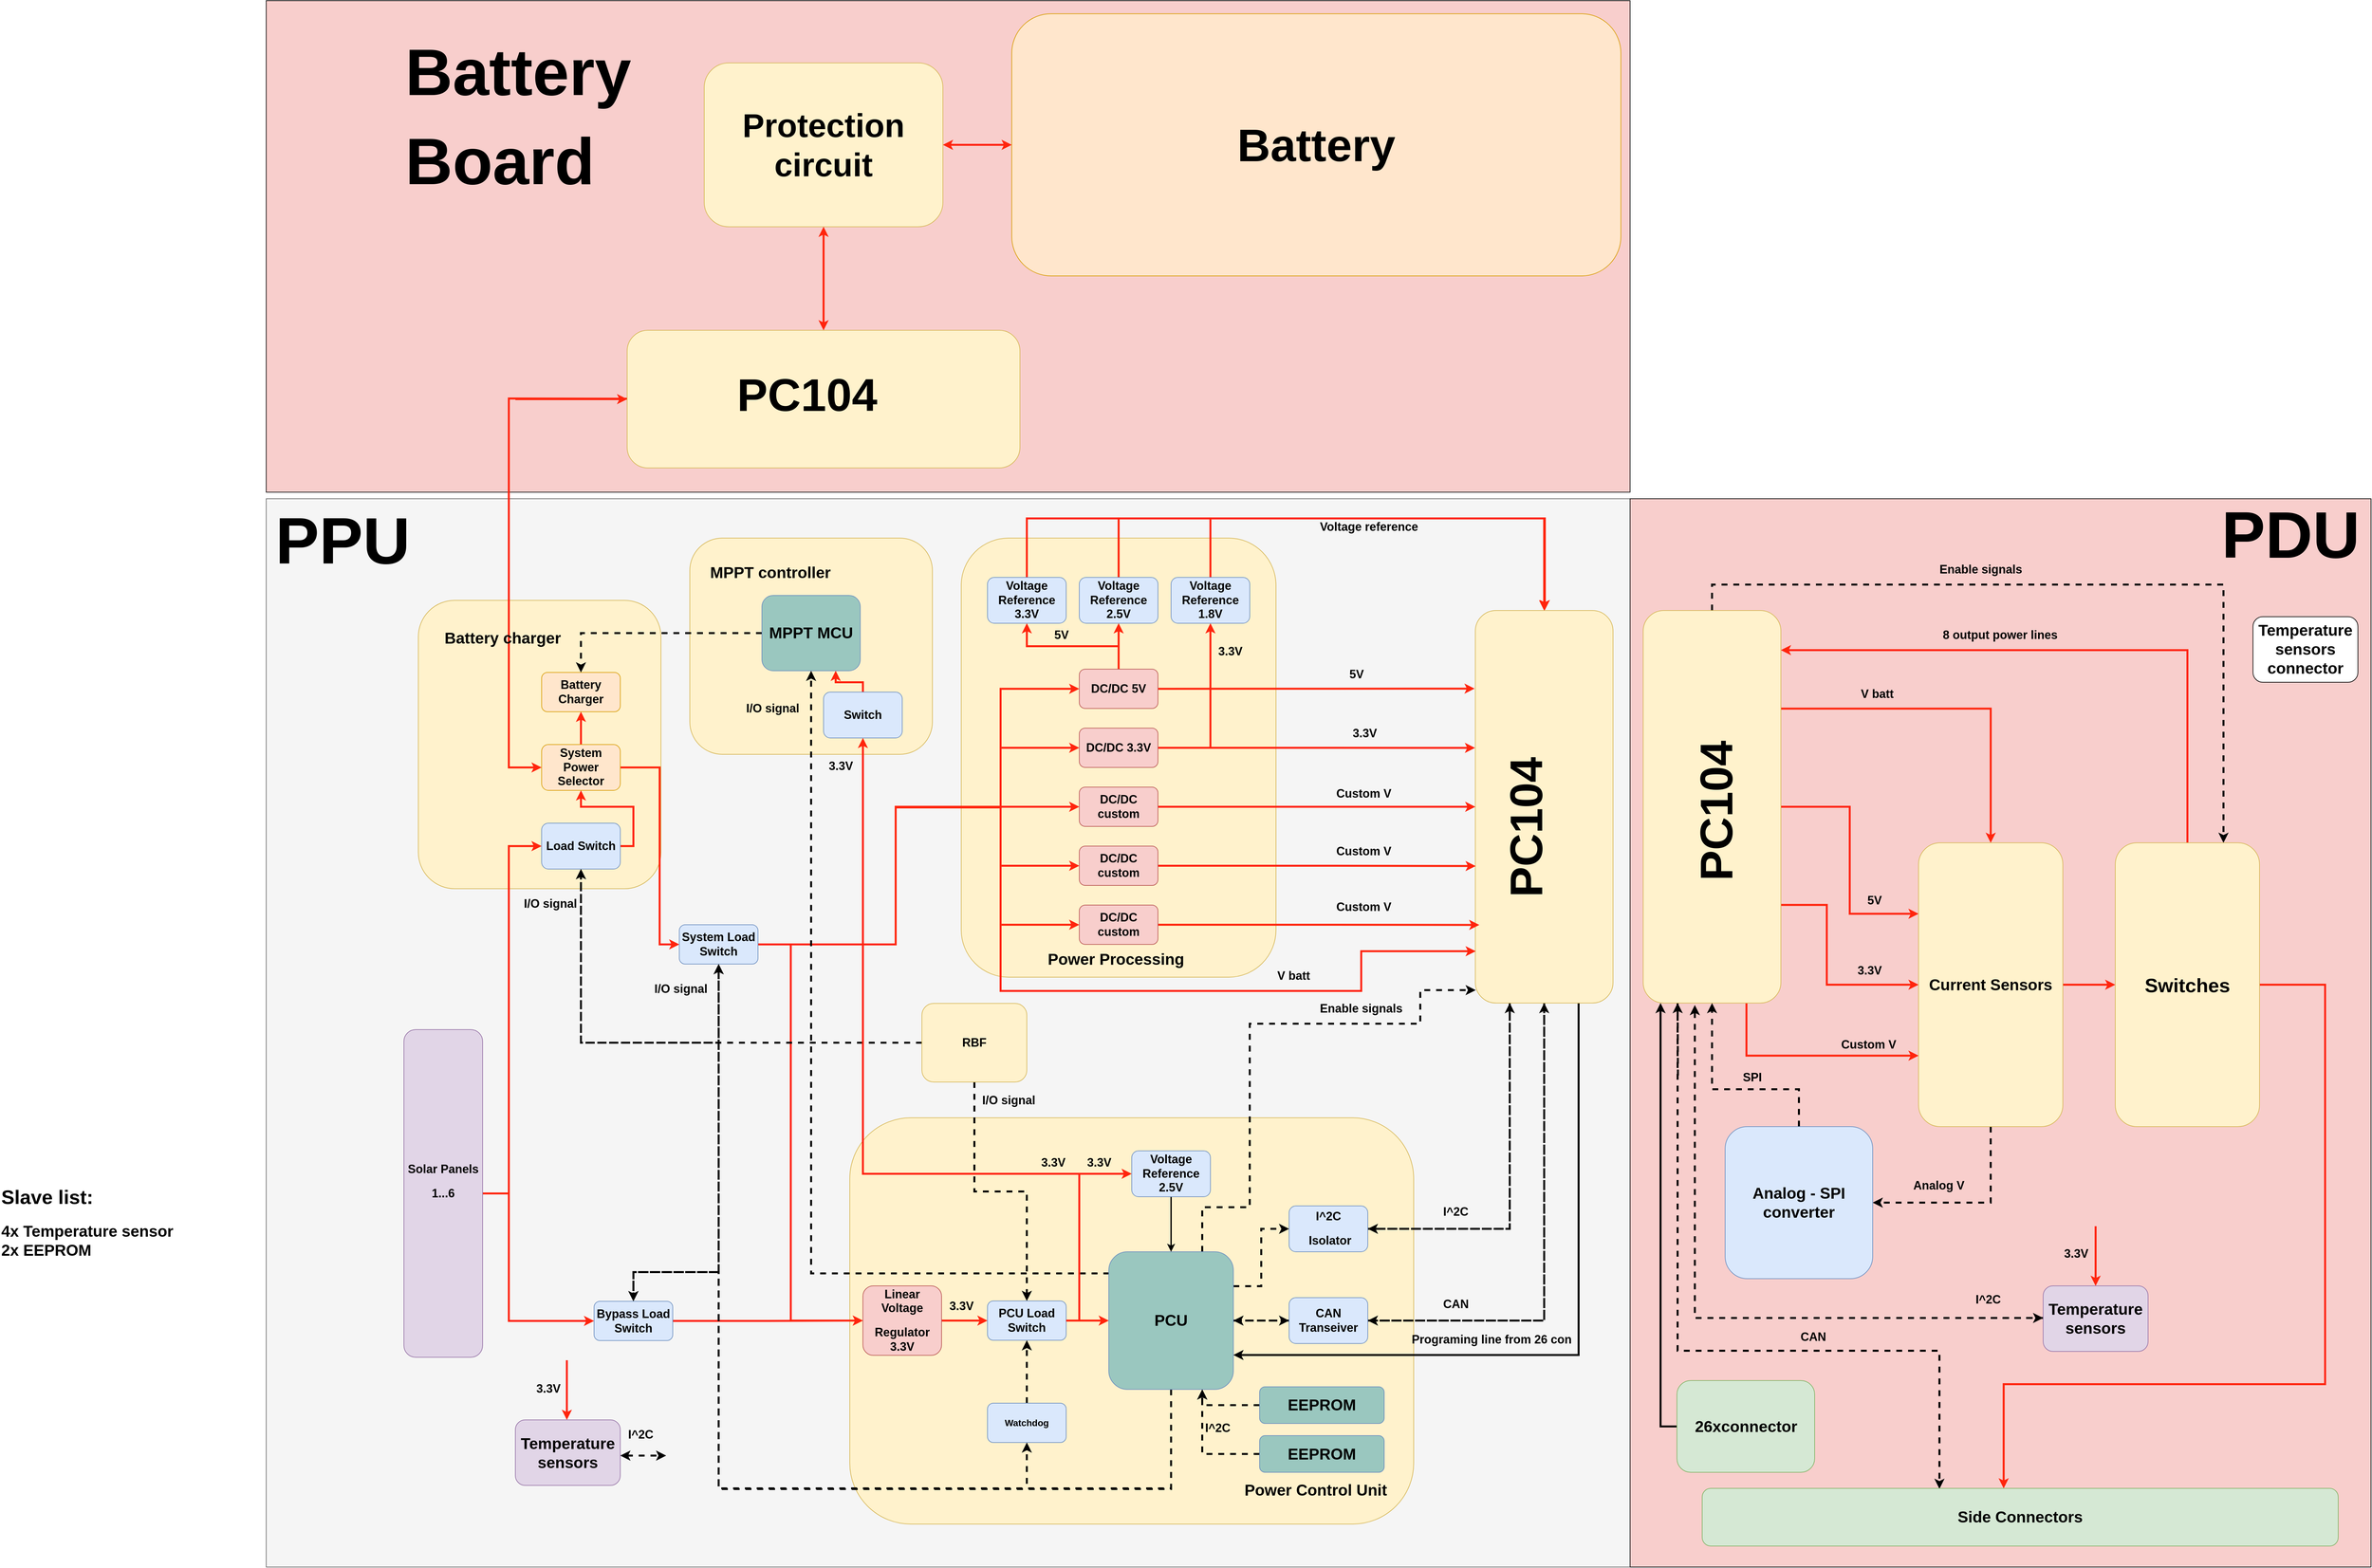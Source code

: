 <mxfile version="12.2.7" type="device" pages="1"><diagram id="giHXohWAdLUm914pXSXl" name="Page-1"><mxGraphModel dx="3449" dy="3808" grid="1" gridSize="10" guides="1" tooltips="1" connect="1" arrows="1" fold="1" page="1" pageScale="1" pageWidth="827" pageHeight="1169" math="0" shadow="0"><root><mxCell id="0"/><mxCell id="1" parent="0"/><mxCell id="_Jm-PfkKNoFrXeirZQfz-75" value="" style="rounded=0;whiteSpace=wrap;html=1;fillColor=#f5f5f5;strokeColor=#666666;fontColor=#333333;" parent="1" vertex="1"><mxGeometry x="-190" y="-670" width="2080" height="1630" as="geometry"/></mxCell><mxCell id="fzKdY-Oumn7kbAX8z68p-8" value="" style="rounded=1;whiteSpace=wrap;html=1;fillColor=#fff2cc;strokeColor=#d6b656;" parent="1" vertex="1"><mxGeometry x="456" y="-610" width="370" height="330" as="geometry"/></mxCell><mxCell id="fzKdY-Oumn7kbAX8z68p-1" value="" style="rounded=0;whiteSpace=wrap;html=1;fillColor=#F8CECC;align=left;" parent="1" vertex="1"><mxGeometry x="-190" y="-1430" width="2080" height="750" as="geometry"/></mxCell><mxCell id="_Jm-PfkKNoFrXeirZQfz-40" value="" style="rounded=1;whiteSpace=wrap;html=1;fillColor=#fff2cc;strokeColor=#d6b656;" parent="1" vertex="1"><mxGeometry x="700" y="274.5" width="860" height="620" as="geometry"/></mxCell><mxCell id="_Jm-PfkKNoFrXeirZQfz-77" value="" style="rounded=0;whiteSpace=wrap;html=1;fillColor=#F8CECC;" parent="1" vertex="1"><mxGeometry x="1890" y="-670" width="1130" height="1630" as="geometry"/></mxCell><mxCell id="_Jm-PfkKNoFrXeirZQfz-163" style="edgeStyle=orthogonalEdgeStyle;rounded=0;orthogonalLoop=1;jettySize=auto;html=1;exitX=0.5;exitY=1;exitDx=0;exitDy=0;entryX=1;entryY=0.5;entryDx=0;entryDy=0;dashed=1;strokeColor=#000000;strokeWidth=3;" parent="1" source="_Jm-PfkKNoFrXeirZQfz-73" target="_Jm-PfkKNoFrXeirZQfz-68" edge="1"><mxGeometry relative="1" as="geometry"/></mxCell><mxCell id="A1hIU9yek4xOWBLiAz4I-22" style="edgeStyle=orthogonalEdgeStyle;rounded=0;orthogonalLoop=1;jettySize=auto;html=1;exitX=0.25;exitY=1;exitDx=0;exitDy=0;entryX=1;entryY=0.5;entryDx=0;entryDy=0;strokeColor=#000000;strokeWidth=3;dashed=1;" edge="1" parent="1" source="_Jm-PfkKNoFrXeirZQfz-73" target="_Jm-PfkKNoFrXeirZQfz-69"><mxGeometry relative="1" as="geometry"/></mxCell><mxCell id="A1hIU9yek4xOWBLiAz4I-23" style="edgeStyle=orthogonalEdgeStyle;rounded=0;orthogonalLoop=1;jettySize=auto;html=1;exitX=0.75;exitY=1;exitDx=0;exitDy=0;entryX=1;entryY=0.75;entryDx=0;entryDy=0;strokeColor=#000000;strokeWidth=3;" edge="1" parent="1" source="_Jm-PfkKNoFrXeirZQfz-73" target="_Jm-PfkKNoFrXeirZQfz-50"><mxGeometry relative="1" as="geometry"/></mxCell><mxCell id="_Jm-PfkKNoFrXeirZQfz-73" value="" style="rounded=1;whiteSpace=wrap;html=1;fillColor=#fff2cc;strokeColor=#d6b656;" parent="1" vertex="1"><mxGeometry x="1654" y="-499.5" width="210" height="599" as="geometry"/></mxCell><mxCell id="_Jm-PfkKNoFrXeirZQfz-18" value="" style="rounded=1;whiteSpace=wrap;html=1;fillColor=#fff2cc;strokeColor=#d6b656;" parent="1" vertex="1"><mxGeometry x="870" y="-610" width="480" height="670" as="geometry"/></mxCell><mxCell id="_Jm-PfkKNoFrXeirZQfz-2" value="" style="rounded=1;whiteSpace=wrap;html=1;fillColor=#fff2cc;strokeColor=#d6b656;" parent="1" vertex="1"><mxGeometry x="42" y="-515" width="370" height="440" as="geometry"/></mxCell><mxCell id="_Jm-PfkKNoFrXeirZQfz-14" style="edgeStyle=orthogonalEdgeStyle;rounded=0;orthogonalLoop=1;jettySize=auto;html=1;exitX=1;exitY=0.5;exitDx=0;exitDy=0;entryX=0;entryY=0.5;entryDx=0;entryDy=0;strokeColor=#FF250D;strokeWidth=3;" parent="1" source="_Jm-PfkKNoFrXeirZQfz-1" target="_Jm-PfkKNoFrXeirZQfz-3" edge="1"><mxGeometry relative="1" as="geometry"><Array as="points"><mxPoint x="180" y="390"/><mxPoint x="180" y="-140"/></Array></mxGeometry></mxCell><mxCell id="_Jm-PfkKNoFrXeirZQfz-46" style="edgeStyle=orthogonalEdgeStyle;rounded=0;orthogonalLoop=1;jettySize=auto;html=1;exitX=1;exitY=0.5;exitDx=0;exitDy=0;entryX=0;entryY=0.5;entryDx=0;entryDy=0;strokeColor=#FF250D;strokeWidth=3;" parent="1" source="_Jm-PfkKNoFrXeirZQfz-1" target="_Jm-PfkKNoFrXeirZQfz-45" edge="1"><mxGeometry relative="1" as="geometry"><Array as="points"><mxPoint x="180" y="390"/><mxPoint x="180" y="585"/></Array></mxGeometry></mxCell><mxCell id="_Jm-PfkKNoFrXeirZQfz-1" value="&lt;div&gt;&lt;h2&gt;Solar Panels&lt;/h2&gt;&lt;/div&gt;&lt;div&gt;&lt;h2&gt;1...6&lt;/h2&gt;&lt;/div&gt;&lt;div&gt;&lt;h2&gt;&lt;br&gt;&lt;/h2&gt;&lt;/div&gt;" style="rounded=1;whiteSpace=wrap;html=1;fillColor=#e1d5e7;strokeColor=#9673a6;" parent="1" vertex="1"><mxGeometry x="20" y="140" width="120" height="500" as="geometry"/></mxCell><mxCell id="_Jm-PfkKNoFrXeirZQfz-6" style="edgeStyle=orthogonalEdgeStyle;rounded=0;orthogonalLoop=1;jettySize=auto;html=1;exitX=1;exitY=0.5;exitDx=0;exitDy=0;entryX=0.5;entryY=1;entryDx=0;entryDy=0;strokeColor=#FF250D;strokeWidth=3;" parent="1" source="_Jm-PfkKNoFrXeirZQfz-3" target="_Jm-PfkKNoFrXeirZQfz-5" edge="1"><mxGeometry relative="1" as="geometry"><mxPoint x="469.714" y="-85.143" as="targetPoint"/></mxGeometry></mxCell><mxCell id="_Jm-PfkKNoFrXeirZQfz-3" value="&lt;h2&gt;Load Switch&lt;/h2&gt;" style="rounded=1;whiteSpace=wrap;html=1;fillColor=#dae8fc;strokeColor=#6c8ebf;" parent="1" vertex="1"><mxGeometry x="230" y="-175" width="120" height="70" as="geometry"/></mxCell><mxCell id="_Jm-PfkKNoFrXeirZQfz-11" style="edgeStyle=orthogonalEdgeStyle;rounded=0;orthogonalLoop=1;jettySize=auto;html=1;exitX=0.5;exitY=0;exitDx=0;exitDy=0;strokeColor=#FF250D;strokeWidth=3;" parent="1" source="_Jm-PfkKNoFrXeirZQfz-5" target="_Jm-PfkKNoFrXeirZQfz-8" edge="1"><mxGeometry relative="1" as="geometry"/></mxCell><mxCell id="_Jm-PfkKNoFrXeirZQfz-17" value="" style="edgeStyle=orthogonalEdgeStyle;rounded=0;orthogonalLoop=1;jettySize=auto;html=1;strokeColor=#FF250D;strokeWidth=3;" parent="1" source="_Jm-PfkKNoFrXeirZQfz-5" target="_Jm-PfkKNoFrXeirZQfz-16" edge="1"><mxGeometry relative="1" as="geometry"><Array as="points"><mxPoint x="410" y="-260"/><mxPoint x="410" y="10"/></Array></mxGeometry></mxCell><mxCell id="_Jm-PfkKNoFrXeirZQfz-5" value="&lt;h2&gt;System Power Selector&lt;/h2&gt;" style="rounded=1;whiteSpace=wrap;html=1;fillColor=#ffe6cc;strokeColor=#d79b00;" parent="1" vertex="1"><mxGeometry x="230" y="-295" width="120" height="70" as="geometry"/></mxCell><mxCell id="_Jm-PfkKNoFrXeirZQfz-27" style="edgeStyle=orthogonalEdgeStyle;rounded=0;orthogonalLoop=1;jettySize=auto;html=1;exitX=1;exitY=0.5;exitDx=0;exitDy=0;entryX=0;entryY=0.5;entryDx=0;entryDy=0;strokeColor=#FF250D;strokeWidth=3;" parent="1" source="_Jm-PfkKNoFrXeirZQfz-16" target="_Jm-PfkKNoFrXeirZQfz-19" edge="1"><mxGeometry relative="1" as="geometry"><Array as="points"><mxPoint x="770" y="10"/><mxPoint x="770" y="-200"/><mxPoint x="930" y="-200"/><mxPoint x="930" y="-380"/></Array></mxGeometry></mxCell><mxCell id="_Jm-PfkKNoFrXeirZQfz-28" style="edgeStyle=orthogonalEdgeStyle;rounded=0;orthogonalLoop=1;jettySize=auto;html=1;exitX=1;exitY=0.5;exitDx=0;exitDy=0;entryX=0;entryY=0.5;entryDx=0;entryDy=0;strokeColor=#FF250D;strokeWidth=3;" parent="1" source="_Jm-PfkKNoFrXeirZQfz-16" target="_Jm-PfkKNoFrXeirZQfz-20" edge="1"><mxGeometry relative="1" as="geometry"><Array as="points"><mxPoint x="770" y="10"/><mxPoint x="770" y="-200"/><mxPoint x="930" y="-200"/><mxPoint x="930" y="-290"/></Array></mxGeometry></mxCell><mxCell id="_Jm-PfkKNoFrXeirZQfz-29" style="edgeStyle=orthogonalEdgeStyle;rounded=0;orthogonalLoop=1;jettySize=auto;html=1;exitX=1;exitY=0.5;exitDx=0;exitDy=0;entryX=0;entryY=0.5;entryDx=0;entryDy=0;strokeColor=#FF250D;strokeWidth=3;" parent="1" source="_Jm-PfkKNoFrXeirZQfz-16" target="_Jm-PfkKNoFrXeirZQfz-21" edge="1"><mxGeometry relative="1" as="geometry"><Array as="points"><mxPoint x="770" y="10"/><mxPoint x="770" y="-200"/></Array></mxGeometry></mxCell><mxCell id="_Jm-PfkKNoFrXeirZQfz-30" style="edgeStyle=orthogonalEdgeStyle;rounded=0;orthogonalLoop=1;jettySize=auto;html=1;exitX=1;exitY=0.5;exitDx=0;exitDy=0;entryX=0;entryY=0.5;entryDx=0;entryDy=0;strokeColor=#FF250D;strokeWidth=3;" parent="1" source="_Jm-PfkKNoFrXeirZQfz-16" target="_Jm-PfkKNoFrXeirZQfz-22" edge="1"><mxGeometry relative="1" as="geometry"><Array as="points"><mxPoint x="770" y="10"/><mxPoint x="770" y="-200"/><mxPoint x="930" y="-200"/><mxPoint x="930" y="-110"/></Array></mxGeometry></mxCell><mxCell id="_Jm-PfkKNoFrXeirZQfz-31" style="edgeStyle=orthogonalEdgeStyle;rounded=0;orthogonalLoop=1;jettySize=auto;html=1;exitX=1;exitY=0.5;exitDx=0;exitDy=0;entryX=0;entryY=0.5;entryDx=0;entryDy=0;strokeColor=#FF250D;strokeWidth=3;" parent="1" source="_Jm-PfkKNoFrXeirZQfz-16" target="_Jm-PfkKNoFrXeirZQfz-23" edge="1"><mxGeometry relative="1" as="geometry"><Array as="points"><mxPoint x="770" y="10"/><mxPoint x="770" y="-200"/><mxPoint x="930" y="-200"/><mxPoint x="930" y="-20"/></Array></mxGeometry></mxCell><mxCell id="_Jm-PfkKNoFrXeirZQfz-146" style="edgeStyle=orthogonalEdgeStyle;rounded=0;orthogonalLoop=1;jettySize=auto;html=1;exitX=1;exitY=0.5;exitDx=0;exitDy=0;entryX=0.003;entryY=0.868;entryDx=0;entryDy=0;entryPerimeter=0;strokeColor=#FF250D;strokeWidth=3;" parent="1" source="_Jm-PfkKNoFrXeirZQfz-16" target="_Jm-PfkKNoFrXeirZQfz-73" edge="1"><mxGeometry relative="1" as="geometry"><Array as="points"><mxPoint x="770" y="10"/><mxPoint x="770" y="-199"/><mxPoint x="930" y="-199"/><mxPoint x="930" y="81"/><mxPoint x="1480" y="81"/><mxPoint x="1480" y="21"/></Array></mxGeometry></mxCell><mxCell id="fzKdY-Oumn7kbAX8z68p-27" style="edgeStyle=orthogonalEdgeStyle;rounded=0;orthogonalLoop=1;jettySize=auto;html=1;exitX=1;exitY=0.5;exitDx=0;exitDy=0;entryX=0;entryY=0.5;entryDx=0;entryDy=0;strokeWidth=3;strokeColor=#FF250D;" parent="1" source="_Jm-PfkKNoFrXeirZQfz-16" target="_Jm-PfkKNoFrXeirZQfz-42" edge="1"><mxGeometry relative="1" as="geometry"><Array as="points"><mxPoint x="610" y="10"/><mxPoint x="610" y="584"/></Array></mxGeometry></mxCell><mxCell id="_Jm-PfkKNoFrXeirZQfz-16" value="&lt;h2&gt;System Load Switch&lt;/h2&gt;" style="rounded=1;whiteSpace=wrap;html=1;fillColor=#dae8fc;strokeColor=#6c8ebf;" parent="1" vertex="1"><mxGeometry x="440" y="-20" width="120" height="60" as="geometry"/></mxCell><mxCell id="_Jm-PfkKNoFrXeirZQfz-8" value="&lt;h2&gt;Battery Charger&lt;/h2&gt;" style="rounded=1;whiteSpace=wrap;html=1;fillColor=#ffe6cc;strokeColor=#d79b00;" parent="1" vertex="1"><mxGeometry x="230" y="-405" width="120" height="60" as="geometry"/></mxCell><mxCell id="_Jm-PfkKNoFrXeirZQfz-10" style="edgeStyle=orthogonalEdgeStyle;rounded=0;orthogonalLoop=1;jettySize=auto;html=1;entryX=0;entryY=0.5;entryDx=0;entryDy=0;strokeColor=#FF250D;strokeWidth=3;" parent="1" source="fzKdY-Oumn7kbAX8z68p-5" target="_Jm-PfkKNoFrXeirZQfz-5" edge="1"><mxGeometry relative="1" as="geometry"><mxPoint x="429.714" y="-199.429" as="sourcePoint"/><Array as="points"><mxPoint x="180" y="-823"/><mxPoint x="180" y="-260"/></Array></mxGeometry></mxCell><mxCell id="_Jm-PfkKNoFrXeirZQfz-13" value="&lt;h1&gt;Battery charger&lt;/h1&gt;" style="text;html=1;resizable=0;points=[];autosize=1;align=left;verticalAlign=top;spacingTop=-4;" parent="1" vertex="1"><mxGeometry x="80" y="-490" width="190" height="50" as="geometry"/></mxCell><mxCell id="_Jm-PfkKNoFrXeirZQfz-94" style="edgeStyle=orthogonalEdgeStyle;rounded=0;orthogonalLoop=1;jettySize=auto;html=1;exitX=1;exitY=0.5;exitDx=0;exitDy=0;entryX=-0.005;entryY=0.199;entryDx=0;entryDy=0;entryPerimeter=0;strokeColor=#FF250D;strokeWidth=3;curved=1;" parent="1" source="_Jm-PfkKNoFrXeirZQfz-19" target="_Jm-PfkKNoFrXeirZQfz-73" edge="1"><mxGeometry relative="1" as="geometry"/></mxCell><mxCell id="_Jm-PfkKNoFrXeirZQfz-97" style="edgeStyle=orthogonalEdgeStyle;rounded=0;orthogonalLoop=1;jettySize=auto;html=1;exitX=0.5;exitY=0;exitDx=0;exitDy=0;entryX=0.5;entryY=1;entryDx=0;entryDy=0;strokeColor=#FF250D;strokeWidth=3;" parent="1" source="_Jm-PfkKNoFrXeirZQfz-19" target="_Jm-PfkKNoFrXeirZQfz-24" edge="1"><mxGeometry relative="1" as="geometry"/></mxCell><mxCell id="_Jm-PfkKNoFrXeirZQfz-98" style="edgeStyle=orthogonalEdgeStyle;rounded=0;orthogonalLoop=1;jettySize=auto;html=1;exitX=0.5;exitY=0;exitDx=0;exitDy=0;entryX=0.5;entryY=1;entryDx=0;entryDy=0;strokeColor=#FF250D;strokeWidth=3;" parent="1" source="_Jm-PfkKNoFrXeirZQfz-19" target="_Jm-PfkKNoFrXeirZQfz-25" edge="1"><mxGeometry relative="1" as="geometry"/></mxCell><mxCell id="_Jm-PfkKNoFrXeirZQfz-19" value="&lt;h2&gt;DC/DC 5V&lt;/h2&gt;" style="rounded=1;whiteSpace=wrap;html=1;fillColor=#f8cecc;strokeColor=#b85450;" parent="1" vertex="1"><mxGeometry x="1050" y="-410" width="120" height="60" as="geometry"/></mxCell><mxCell id="_Jm-PfkKNoFrXeirZQfz-93" style="edgeStyle=orthogonalEdgeStyle;rounded=0;orthogonalLoop=1;jettySize=auto;html=1;exitX=1;exitY=0.5;exitDx=0;exitDy=0;entryX=-0.002;entryY=0.35;entryDx=0;entryDy=0;entryPerimeter=0;strokeColor=#FF250D;strokeWidth=3;" parent="1" source="_Jm-PfkKNoFrXeirZQfz-20" target="_Jm-PfkKNoFrXeirZQfz-73" edge="1"><mxGeometry relative="1" as="geometry"/></mxCell><mxCell id="_Jm-PfkKNoFrXeirZQfz-99" style="edgeStyle=orthogonalEdgeStyle;rounded=0;orthogonalLoop=1;jettySize=auto;html=1;exitX=1;exitY=0.5;exitDx=0;exitDy=0;entryX=0.5;entryY=1;entryDx=0;entryDy=0;strokeColor=#FF250D;strokeWidth=3;" parent="1" source="_Jm-PfkKNoFrXeirZQfz-20" target="_Jm-PfkKNoFrXeirZQfz-26" edge="1"><mxGeometry relative="1" as="geometry"/></mxCell><mxCell id="_Jm-PfkKNoFrXeirZQfz-20" value="&lt;h2&gt;DC/DC 3.3V&lt;/h2&gt;" style="rounded=1;whiteSpace=wrap;html=1;fillColor=#f8cecc;strokeColor=#b85450;" parent="1" vertex="1"><mxGeometry x="1050" y="-320" width="120" height="60" as="geometry"/></mxCell><mxCell id="_Jm-PfkKNoFrXeirZQfz-92" style="edgeStyle=orthogonalEdgeStyle;rounded=0;orthogonalLoop=1;jettySize=auto;html=1;exitX=1;exitY=0.5;exitDx=0;exitDy=0;entryX=0;entryY=0.5;entryDx=0;entryDy=0;strokeColor=#FF250D;strokeWidth=3;" parent="1" source="_Jm-PfkKNoFrXeirZQfz-21" target="_Jm-PfkKNoFrXeirZQfz-73" edge="1"><mxGeometry relative="1" as="geometry"/></mxCell><mxCell id="_Jm-PfkKNoFrXeirZQfz-21" value="&lt;h2&gt;DC/DC custom&lt;/h2&gt;" style="rounded=1;whiteSpace=wrap;html=1;fillColor=#f8cecc;strokeColor=#b85450;" parent="1" vertex="1"><mxGeometry x="1050" y="-230" width="120" height="60" as="geometry"/></mxCell><mxCell id="_Jm-PfkKNoFrXeirZQfz-95" style="edgeStyle=orthogonalEdgeStyle;rounded=0;orthogonalLoop=1;jettySize=auto;html=1;exitX=1;exitY=0.5;exitDx=0;exitDy=0;entryX=0.003;entryY=0.651;entryDx=0;entryDy=0;entryPerimeter=0;strokeColor=#FF250D;strokeWidth=3;" parent="1" source="_Jm-PfkKNoFrXeirZQfz-22" target="_Jm-PfkKNoFrXeirZQfz-73" edge="1"><mxGeometry relative="1" as="geometry"/></mxCell><mxCell id="_Jm-PfkKNoFrXeirZQfz-22" value="&lt;h2&gt;DC/DC custom&lt;/h2&gt;" style="rounded=1;whiteSpace=wrap;html=1;fillColor=#f8cecc;strokeColor=#b85450;" parent="1" vertex="1"><mxGeometry x="1050" y="-140" width="120" height="60" as="geometry"/></mxCell><mxCell id="_Jm-PfkKNoFrXeirZQfz-96" style="edgeStyle=orthogonalEdgeStyle;rounded=0;orthogonalLoop=1;jettySize=auto;html=1;exitX=1;exitY=0.5;exitDx=0;exitDy=0;entryX=0.029;entryY=0.801;entryDx=0;entryDy=0;entryPerimeter=0;strokeColor=#FF250D;strokeWidth=3;" parent="1" source="_Jm-PfkKNoFrXeirZQfz-23" target="_Jm-PfkKNoFrXeirZQfz-73" edge="1"><mxGeometry relative="1" as="geometry"/></mxCell><mxCell id="_Jm-PfkKNoFrXeirZQfz-23" value="&lt;h2&gt;DC/DC custom&lt;/h2&gt;" style="rounded=1;whiteSpace=wrap;html=1;fillColor=#f8cecc;strokeColor=#b85450;" parent="1" vertex="1"><mxGeometry x="1050" y="-50" width="120" height="60" as="geometry"/></mxCell><mxCell id="_Jm-PfkKNoFrXeirZQfz-117" style="edgeStyle=orthogonalEdgeStyle;rounded=0;orthogonalLoop=1;jettySize=auto;html=1;exitX=0.5;exitY=0;exitDx=0;exitDy=0;strokeColor=#FF250D;strokeWidth=3;" parent="1" source="_Jm-PfkKNoFrXeirZQfz-24" target="_Jm-PfkKNoFrXeirZQfz-73" edge="1"><mxGeometry relative="1" as="geometry"><Array as="points"><mxPoint x="970" y="-640"/><mxPoint x="1759" y="-640"/></Array></mxGeometry></mxCell><mxCell id="_Jm-PfkKNoFrXeirZQfz-24" value="&lt;h2&gt;Voltage Reference 3.3V&lt;/h2&gt;" style="rounded=1;whiteSpace=wrap;html=1;fillColor=#dae8fc;strokeColor=#6c8ebf;" parent="1" vertex="1"><mxGeometry x="910" y="-550" width="120" height="70" as="geometry"/></mxCell><mxCell id="_Jm-PfkKNoFrXeirZQfz-120" style="edgeStyle=orthogonalEdgeStyle;rounded=0;orthogonalLoop=1;jettySize=auto;html=1;exitX=0.5;exitY=0;exitDx=0;exitDy=0;entryX=0.5;entryY=0;entryDx=0;entryDy=0;strokeColor=#FF250D;strokeWidth=3;" parent="1" source="_Jm-PfkKNoFrXeirZQfz-25" target="_Jm-PfkKNoFrXeirZQfz-73" edge="1"><mxGeometry relative="1" as="geometry"><Array as="points"><mxPoint x="1110" y="-640"/><mxPoint x="1759" y="-640"/></Array></mxGeometry></mxCell><mxCell id="_Jm-PfkKNoFrXeirZQfz-25" value="&lt;h2&gt;Voltage Reference 2.5V&lt;/h2&gt;" style="rounded=1;whiteSpace=wrap;html=1;fillColor=#dae8fc;strokeColor=#6c8ebf;" parent="1" vertex="1"><mxGeometry x="1050" y="-550" width="120" height="70" as="geometry"/></mxCell><mxCell id="_Jm-PfkKNoFrXeirZQfz-121" style="edgeStyle=orthogonalEdgeStyle;rounded=0;orthogonalLoop=1;jettySize=auto;html=1;exitX=0.5;exitY=0;exitDx=0;exitDy=0;strokeColor=#FF250D;strokeWidth=3;" parent="1" source="_Jm-PfkKNoFrXeirZQfz-26" edge="1"><mxGeometry relative="1" as="geometry"><mxPoint x="1760" y="-500" as="targetPoint"/><Array as="points"><mxPoint x="1250" y="-640"/><mxPoint x="1760" y="-640"/></Array></mxGeometry></mxCell><mxCell id="_Jm-PfkKNoFrXeirZQfz-26" value="&lt;h2&gt;Voltage Reference 1.8V&lt;/h2&gt;" style="rounded=1;whiteSpace=wrap;html=1;fillColor=#dae8fc;strokeColor=#6c8ebf;" parent="1" vertex="1"><mxGeometry x="1190" y="-550" width="120" height="70" as="geometry"/></mxCell><mxCell id="_Jm-PfkKNoFrXeirZQfz-38" style="edgeStyle=orthogonalEdgeStyle;rounded=0;orthogonalLoop=1;jettySize=auto;html=1;exitX=0;exitY=0.5;exitDx=0;exitDy=0;entryX=0.5;entryY=1;entryDx=0;entryDy=0;strokeColor=#000000;strokeWidth=3;dashed=1;" parent="1" source="_Jm-PfkKNoFrXeirZQfz-37" target="_Jm-PfkKNoFrXeirZQfz-3" edge="1"><mxGeometry relative="1" as="geometry"/></mxCell><mxCell id="_Jm-PfkKNoFrXeirZQfz-39" style="edgeStyle=orthogonalEdgeStyle;rounded=0;orthogonalLoop=1;jettySize=auto;html=1;entryX=0.5;entryY=1;entryDx=0;entryDy=0;dashed=1;strokeColor=#000000;strokeWidth=3;exitX=0;exitY=0.5;exitDx=0;exitDy=0;" parent="1" source="_Jm-PfkKNoFrXeirZQfz-37" target="_Jm-PfkKNoFrXeirZQfz-16" edge="1"><mxGeometry relative="1" as="geometry"><mxPoint x="890" y="100" as="sourcePoint"/><Array as="points"><mxPoint x="500" y="160"/></Array></mxGeometry></mxCell><mxCell id="_Jm-PfkKNoFrXeirZQfz-48" style="edgeStyle=orthogonalEdgeStyle;rounded=0;orthogonalLoop=1;jettySize=auto;html=1;exitX=0.5;exitY=1;exitDx=0;exitDy=0;entryX=0.5;entryY=0;entryDx=0;entryDy=0;strokeColor=#000000;strokeWidth=3;dashed=1;" parent="1" source="_Jm-PfkKNoFrXeirZQfz-37" target="_Jm-PfkKNoFrXeirZQfz-43" edge="1"><mxGeometry relative="1" as="geometry"/></mxCell><mxCell id="_Jm-PfkKNoFrXeirZQfz-49" style="edgeStyle=orthogonalEdgeStyle;rounded=0;orthogonalLoop=1;jettySize=auto;html=1;exitX=0;exitY=0.5;exitDx=0;exitDy=0;entryX=0.5;entryY=0;entryDx=0;entryDy=0;dashed=1;strokeColor=#000000;strokeWidth=3;" parent="1" source="_Jm-PfkKNoFrXeirZQfz-37" target="_Jm-PfkKNoFrXeirZQfz-45" edge="1"><mxGeometry relative="1" as="geometry"><Array as="points"><mxPoint x="500" y="160"/><mxPoint x="500" y="510"/><mxPoint x="370" y="510"/></Array></mxGeometry></mxCell><mxCell id="_Jm-PfkKNoFrXeirZQfz-37" value="&lt;h2&gt;RBF&lt;/h2&gt;" style="rounded=1;whiteSpace=wrap;html=1;fillColor=#fff2cc;strokeColor=#d6b656;" parent="1" vertex="1"><mxGeometry x="810" y="100" width="160" height="120" as="geometry"/></mxCell><mxCell id="_Jm-PfkKNoFrXeirZQfz-41" value="&lt;h1&gt;Power Processing&lt;/h1&gt;" style="text;html=1;resizable=0;points=[];autosize=1;align=left;verticalAlign=top;spacingTop=-4;" parent="1" vertex="1"><mxGeometry x="1000" width="220" height="50" as="geometry"/></mxCell><mxCell id="_Jm-PfkKNoFrXeirZQfz-44" value="" style="edgeStyle=orthogonalEdgeStyle;rounded=0;orthogonalLoop=1;jettySize=auto;html=1;strokeColor=#FF250D;strokeWidth=3;" parent="1" source="_Jm-PfkKNoFrXeirZQfz-42" target="_Jm-PfkKNoFrXeirZQfz-43" edge="1"><mxGeometry relative="1" as="geometry"/></mxCell><mxCell id="_Jm-PfkKNoFrXeirZQfz-42" value="&lt;div&gt;&lt;h2&gt;Linear Voltage&lt;/h2&gt;&lt;/div&gt;&lt;div&gt;&lt;h2&gt;Regulator 3.3V&lt;/h2&gt;&lt;/div&gt;" style="rounded=1;whiteSpace=wrap;html=1;fillColor=#f8cecc;strokeColor=#b85450;" parent="1" vertex="1"><mxGeometry x="720" y="531" width="120" height="106" as="geometry"/></mxCell><mxCell id="_Jm-PfkKNoFrXeirZQfz-51" style="edgeStyle=orthogonalEdgeStyle;rounded=0;orthogonalLoop=1;jettySize=auto;html=1;exitX=1;exitY=0.5;exitDx=0;exitDy=0;entryX=0;entryY=0.5;entryDx=0;entryDy=0;strokeColor=#FF250D;strokeWidth=3;" parent="1" source="_Jm-PfkKNoFrXeirZQfz-43" target="_Jm-PfkKNoFrXeirZQfz-50" edge="1"><mxGeometry relative="1" as="geometry"><Array as="points"><mxPoint x="1061" y="584"/></Array></mxGeometry></mxCell><mxCell id="A1hIU9yek4xOWBLiAz4I-5" style="edgeStyle=orthogonalEdgeStyle;rounded=0;orthogonalLoop=1;jettySize=auto;html=1;exitX=1;exitY=0.5;exitDx=0;exitDy=0;entryX=0;entryY=0.5;entryDx=0;entryDy=0;strokeWidth=3;strokeColor=#FF250D;" edge="1" parent="1" source="_Jm-PfkKNoFrXeirZQfz-43" target="_Jm-PfkKNoFrXeirZQfz-52"><mxGeometry relative="1" as="geometry"><Array as="points"><mxPoint x="1050" y="584"/><mxPoint x="1050" y="360"/><mxPoint x="1130" y="360"/></Array></mxGeometry></mxCell><mxCell id="_Jm-PfkKNoFrXeirZQfz-43" value="&lt;h2&gt;PCU Load Switch&lt;/h2&gt;" style="rounded=1;whiteSpace=wrap;html=1;fillColor=#dae8fc;strokeColor=#6c8ebf;" parent="1" vertex="1"><mxGeometry x="910" y="554" width="120" height="60" as="geometry"/></mxCell><mxCell id="_Jm-PfkKNoFrXeirZQfz-47" style="edgeStyle=orthogonalEdgeStyle;rounded=0;orthogonalLoop=1;jettySize=auto;html=1;exitX=1;exitY=0.5;exitDx=0;exitDy=0;entryX=0;entryY=0.5;entryDx=0;entryDy=0;strokeColor=#FF250D;strokeWidth=3;" parent="1" source="_Jm-PfkKNoFrXeirZQfz-45" target="_Jm-PfkKNoFrXeirZQfz-42" edge="1"><mxGeometry relative="1" as="geometry"/></mxCell><mxCell id="_Jm-PfkKNoFrXeirZQfz-45" value="&lt;h2&gt;Bypass Load Switch&lt;/h2&gt;" style="rounded=1;whiteSpace=wrap;html=1;fillColor=#dae8fc;strokeColor=#6c8ebf;" parent="1" vertex="1"><mxGeometry x="310" y="554.5" width="120" height="60" as="geometry"/></mxCell><mxCell id="_Jm-PfkKNoFrXeirZQfz-57" style="edgeStyle=orthogonalEdgeStyle;rounded=0;orthogonalLoop=1;jettySize=auto;html=1;exitX=0.5;exitY=1;exitDx=0;exitDy=0;entryX=0.5;entryY=0;entryDx=0;entryDy=0;strokeColor=#000000;strokeWidth=3;dashed=1;" parent="1" source="_Jm-PfkKNoFrXeirZQfz-50" target="_Jm-PfkKNoFrXeirZQfz-45" edge="1"><mxGeometry relative="1" as="geometry"><Array as="points"><mxPoint x="1190" y="840"/><mxPoint x="500" y="840"/><mxPoint x="500" y="510"/><mxPoint x="370" y="510"/></Array></mxGeometry></mxCell><mxCell id="_Jm-PfkKNoFrXeirZQfz-59" style="edgeStyle=orthogonalEdgeStyle;rounded=0;orthogonalLoop=1;jettySize=auto;html=1;exitX=0.5;exitY=1;exitDx=0;exitDy=0;entryX=0.5;entryY=1;entryDx=0;entryDy=0;dashed=1;strokeColor=#000000;strokeWidth=3;" parent="1" source="_Jm-PfkKNoFrXeirZQfz-50" target="_Jm-PfkKNoFrXeirZQfz-3" edge="1"><mxGeometry relative="1" as="geometry"><Array as="points"><mxPoint x="1190" y="840"/><mxPoint x="500" y="840"/><mxPoint x="500" y="160"/><mxPoint x="290" y="160"/></Array></mxGeometry></mxCell><mxCell id="_Jm-PfkKNoFrXeirZQfz-60" style="edgeStyle=orthogonalEdgeStyle;rounded=0;orthogonalLoop=1;jettySize=auto;html=1;exitX=0.5;exitY=1;exitDx=0;exitDy=0;dashed=1;strokeColor=#000000;strokeWidth=3;" parent="1" source="_Jm-PfkKNoFrXeirZQfz-50" target="_Jm-PfkKNoFrXeirZQfz-16" edge="1"><mxGeometry relative="1" as="geometry"><Array as="points"><mxPoint x="1190" y="841"/><mxPoint x="500" y="841"/></Array></mxGeometry></mxCell><mxCell id="_Jm-PfkKNoFrXeirZQfz-61" style="edgeStyle=orthogonalEdgeStyle;rounded=0;orthogonalLoop=1;jettySize=auto;html=1;exitX=0.5;exitY=1;exitDx=0;exitDy=0;entryX=0.5;entryY=1;entryDx=0;entryDy=0;dashed=1;strokeColor=#000000;strokeWidth=3;" parent="1" source="_Jm-PfkKNoFrXeirZQfz-50" target="_Jm-PfkKNoFrXeirZQfz-55" edge="1"><mxGeometry relative="1" as="geometry"><Array as="points"><mxPoint x="1190" y="840"/><mxPoint x="970" y="840"/></Array></mxGeometry></mxCell><mxCell id="_Jm-PfkKNoFrXeirZQfz-70" style="edgeStyle=orthogonalEdgeStyle;rounded=0;orthogonalLoop=1;jettySize=auto;html=1;exitX=1;exitY=0.5;exitDx=0;exitDy=0;entryX=0;entryY=0.5;entryDx=0;entryDy=0;dashed=1;strokeColor=#000000;strokeWidth=3;" parent="1" source="_Jm-PfkKNoFrXeirZQfz-50" target="_Jm-PfkKNoFrXeirZQfz-68" edge="1"><mxGeometry relative="1" as="geometry"/></mxCell><mxCell id="_Jm-PfkKNoFrXeirZQfz-71" style="edgeStyle=orthogonalEdgeStyle;rounded=0;orthogonalLoop=1;jettySize=auto;html=1;exitX=1;exitY=0.25;exitDx=0;exitDy=0;entryX=0;entryY=0.5;entryDx=0;entryDy=0;dashed=1;strokeColor=#000000;strokeWidth=3;" parent="1" source="_Jm-PfkKNoFrXeirZQfz-50" target="_Jm-PfkKNoFrXeirZQfz-69" edge="1"><mxGeometry relative="1" as="geometry"/></mxCell><mxCell id="_Jm-PfkKNoFrXeirZQfz-133" style="edgeStyle=orthogonalEdgeStyle;rounded=0;orthogonalLoop=1;jettySize=auto;html=1;exitX=0.75;exitY=0;exitDx=0;exitDy=0;entryX=0.003;entryY=0.967;entryDx=0;entryDy=0;entryPerimeter=0;dashed=1;strokeColor=#000000;strokeWidth=3;" parent="1" source="_Jm-PfkKNoFrXeirZQfz-50" target="_Jm-PfkKNoFrXeirZQfz-73" edge="1"><mxGeometry relative="1" as="geometry"><Array as="points"><mxPoint x="1238" y="411"/><mxPoint x="1310" y="411"/><mxPoint x="1310" y="131"/><mxPoint x="1570" y="131"/><mxPoint x="1570" y="79"/></Array></mxGeometry></mxCell><mxCell id="fzKdY-Oumn7kbAX8z68p-13" style="edgeStyle=orthogonalEdgeStyle;rounded=0;orthogonalLoop=1;jettySize=auto;html=1;exitX=0.004;exitY=0.157;exitDx=0;exitDy=0;exitPerimeter=0;strokeWidth=3;dashed=1;" parent="1" source="_Jm-PfkKNoFrXeirZQfz-50" target="fzKdY-Oumn7kbAX8z68p-10" edge="1"><mxGeometry relative="1" as="geometry"><Array as="points"><mxPoint x="641" y="512"/></Array></mxGeometry></mxCell><mxCell id="_Jm-PfkKNoFrXeirZQfz-50" value="&lt;h1&gt;PCU&lt;/h1&gt;" style="rounded=1;whiteSpace=wrap;html=1;fillColor=#9AC7BF;strokeColor=#6c8ebf;" parent="1" vertex="1"><mxGeometry x="1095" y="479" width="190" height="210" as="geometry"/></mxCell><mxCell id="_Jm-PfkKNoFrXeirZQfz-54" style="edgeStyle=orthogonalEdgeStyle;rounded=0;orthogonalLoop=1;jettySize=auto;html=1;exitX=0.5;exitY=1;exitDx=0;exitDy=0;entryX=0.5;entryY=0;entryDx=0;entryDy=0;strokeColor=#000000;strokeWidth=2;" parent="1" source="_Jm-PfkKNoFrXeirZQfz-52" target="_Jm-PfkKNoFrXeirZQfz-50" edge="1"><mxGeometry relative="1" as="geometry"/></mxCell><mxCell id="_Jm-PfkKNoFrXeirZQfz-52" value="&lt;h2&gt;Voltage Reference 2.5V&lt;br&gt;&lt;/h2&gt;" style="rounded=1;whiteSpace=wrap;html=1;fillColor=#dae8fc;strokeColor=#6c8ebf;" parent="1" vertex="1"><mxGeometry x="1130" y="325" width="120" height="70" as="geometry"/></mxCell><mxCell id="_Jm-PfkKNoFrXeirZQfz-65" style="edgeStyle=orthogonalEdgeStyle;rounded=0;orthogonalLoop=1;jettySize=auto;html=1;exitX=0.5;exitY=0;exitDx=0;exitDy=0;entryX=0.5;entryY=1;entryDx=0;entryDy=0;dashed=1;strokeColor=#000000;strokeWidth=3;" parent="1" source="_Jm-PfkKNoFrXeirZQfz-55" target="_Jm-PfkKNoFrXeirZQfz-43" edge="1"><mxGeometry relative="1" as="geometry"/></mxCell><mxCell id="_Jm-PfkKNoFrXeirZQfz-55" value="&lt;h3&gt;Watchdog&lt;/h3&gt;" style="rounded=1;whiteSpace=wrap;html=1;fillColor=#dae8fc;strokeColor=#6c8ebf;" parent="1" vertex="1"><mxGeometry x="910" y="710" width="120" height="60" as="geometry"/></mxCell><mxCell id="_Jm-PfkKNoFrXeirZQfz-56" value="&lt;h1&gt;Power Control Unit&lt;/h1&gt;" style="text;html=1;resizable=0;points=[];autosize=1;align=left;verticalAlign=top;spacingTop=-4;" parent="1" vertex="1"><mxGeometry x="1300" y="810" width="230" height="50" as="geometry"/></mxCell><mxCell id="_Jm-PfkKNoFrXeirZQfz-123" style="edgeStyle=orthogonalEdgeStyle;rounded=0;orthogonalLoop=1;jettySize=auto;html=1;exitX=1;exitY=0.5;exitDx=0;exitDy=0;dashed=1;strokeColor=#000000;strokeWidth=3;" parent="1" source="_Jm-PfkKNoFrXeirZQfz-68" target="_Jm-PfkKNoFrXeirZQfz-73" edge="1"><mxGeometry relative="1" as="geometry"/></mxCell><mxCell id="_Jm-PfkKNoFrXeirZQfz-162" style="edgeStyle=orthogonalEdgeStyle;rounded=0;orthogonalLoop=1;jettySize=auto;html=1;exitX=0;exitY=0.5;exitDx=0;exitDy=0;entryX=1;entryY=0.5;entryDx=0;entryDy=0;dashed=1;strokeColor=#000000;strokeWidth=3;" parent="1" source="_Jm-PfkKNoFrXeirZQfz-68" target="_Jm-PfkKNoFrXeirZQfz-50" edge="1"><mxGeometry relative="1" as="geometry"/></mxCell><mxCell id="_Jm-PfkKNoFrXeirZQfz-68" value="&lt;h2&gt;CAN Transeiver&lt;/h2&gt;" style="rounded=1;whiteSpace=wrap;html=1;fillColor=#dae8fc;strokeColor=#6c8ebf;" parent="1" vertex="1"><mxGeometry x="1370" y="549" width="120" height="70" as="geometry"/></mxCell><mxCell id="_Jm-PfkKNoFrXeirZQfz-122" style="edgeStyle=orthogonalEdgeStyle;rounded=0;orthogonalLoop=1;jettySize=auto;html=1;exitX=1;exitY=0.5;exitDx=0;exitDy=0;entryX=0.25;entryY=1;entryDx=0;entryDy=0;strokeColor=#000000;strokeWidth=3;dashed=1;" parent="1" source="_Jm-PfkKNoFrXeirZQfz-69" target="_Jm-PfkKNoFrXeirZQfz-73" edge="1"><mxGeometry relative="1" as="geometry"/></mxCell><mxCell id="_Jm-PfkKNoFrXeirZQfz-69" value="&lt;h2&gt;I^2C&lt;/h2&gt;&lt;h2&gt;&amp;nbsp;Isolator&lt;/h2&gt;" style="rounded=1;whiteSpace=wrap;html=1;fillColor=#dae8fc;strokeColor=#6c8ebf;" parent="1" vertex="1"><mxGeometry x="1370" y="409" width="120" height="70" as="geometry"/></mxCell><mxCell id="_Jm-PfkKNoFrXeirZQfz-138" style="edgeStyle=orthogonalEdgeStyle;rounded=0;orthogonalLoop=1;jettySize=auto;html=1;exitX=1;exitY=0.5;exitDx=0;exitDy=0;entryX=0;entryY=0.25;entryDx=0;entryDy=0;strokeColor=#FF250D;strokeWidth=3;" parent="1" source="_Jm-PfkKNoFrXeirZQfz-82" target="_Jm-PfkKNoFrXeirZQfz-135" edge="1"><mxGeometry relative="1" as="geometry"/></mxCell><mxCell id="_Jm-PfkKNoFrXeirZQfz-139" style="edgeStyle=orthogonalEdgeStyle;rounded=0;orthogonalLoop=1;jettySize=auto;html=1;exitX=1;exitY=0.75;exitDx=0;exitDy=0;entryX=0;entryY=0.5;entryDx=0;entryDy=0;strokeColor=#FF250D;strokeWidth=3;" parent="1" source="_Jm-PfkKNoFrXeirZQfz-82" target="_Jm-PfkKNoFrXeirZQfz-135" edge="1"><mxGeometry relative="1" as="geometry"><Array as="points"><mxPoint x="2190" y="-50"/><mxPoint x="2190" y="71"/></Array></mxGeometry></mxCell><mxCell id="_Jm-PfkKNoFrXeirZQfz-140" style="edgeStyle=orthogonalEdgeStyle;rounded=0;orthogonalLoop=1;jettySize=auto;html=1;exitX=1;exitY=0.25;exitDx=0;exitDy=0;entryX=0.5;entryY=0;entryDx=0;entryDy=0;strokeColor=#FF250D;strokeWidth=3;" parent="1" source="_Jm-PfkKNoFrXeirZQfz-82" target="_Jm-PfkKNoFrXeirZQfz-135" edge="1"><mxGeometry relative="1" as="geometry"/></mxCell><mxCell id="_Jm-PfkKNoFrXeirZQfz-144" style="edgeStyle=orthogonalEdgeStyle;rounded=0;orthogonalLoop=1;jettySize=auto;html=1;exitX=0.75;exitY=1;exitDx=0;exitDy=0;entryX=0;entryY=0.75;entryDx=0;entryDy=0;strokeColor=#FF250D;strokeWidth=3;" parent="1" source="_Jm-PfkKNoFrXeirZQfz-82" target="_Jm-PfkKNoFrXeirZQfz-135" edge="1"><mxGeometry relative="1" as="geometry"/></mxCell><mxCell id="_Jm-PfkKNoFrXeirZQfz-155" style="edgeStyle=orthogonalEdgeStyle;rounded=0;orthogonalLoop=1;jettySize=auto;html=1;exitX=0.5;exitY=0;exitDx=0;exitDy=0;entryX=0.75;entryY=0;entryDx=0;entryDy=0;strokeColor=#000000;strokeWidth=3;dashed=1;" parent="1" source="_Jm-PfkKNoFrXeirZQfz-82" target="_Jm-PfkKNoFrXeirZQfz-132" edge="1"><mxGeometry relative="1" as="geometry"><Array as="points"><mxPoint x="2015" y="-539"/><mxPoint x="2795" y="-539"/></Array></mxGeometry></mxCell><mxCell id="_Jm-PfkKNoFrXeirZQfz-160" style="edgeStyle=orthogonalEdgeStyle;rounded=0;orthogonalLoop=1;jettySize=auto;html=1;exitX=0.25;exitY=1;exitDx=0;exitDy=0;entryX=0.373;entryY=0.008;entryDx=0;entryDy=0;entryPerimeter=0;strokeColor=#000000;strokeWidth=3;dashed=1;" parent="1" source="_Jm-PfkKNoFrXeirZQfz-82" target="_Jm-PfkKNoFrXeirZQfz-157" edge="1"><mxGeometry relative="1" as="geometry"><Array as="points"><mxPoint x="1963" y="630"/><mxPoint x="2362" y="630"/></Array></mxGeometry></mxCell><mxCell id="_Jm-PfkKNoFrXeirZQfz-82" value="" style="rounded=1;whiteSpace=wrap;html=1;fillColor=#fff2cc;strokeColor=#d6b656;" parent="1" vertex="1"><mxGeometry x="1910" y="-499.5" width="210" height="599" as="geometry"/></mxCell><mxCell id="_Jm-PfkKNoFrXeirZQfz-74" value="&lt;h1 style=&quot;font-size: 100px&quot;&gt;&lt;font style=&quot;font-size: 100px&quot;&gt;PDU&lt;/font&gt;&lt;/h1&gt;" style="text;html=1;resizable=0;points=[];autosize=1;align=left;verticalAlign=top;spacingTop=-4;" parent="1" vertex="1"><mxGeometry x="2790" y="-745" width="230" height="150" as="geometry"/></mxCell><mxCell id="_Jm-PfkKNoFrXeirZQfz-79" value="&lt;h1&gt;&lt;font style=&quot;font-size: 100px&quot;&gt;PPU&lt;/font&gt;&lt;/h1&gt;" style="text;html=1;resizable=0;points=[];autosize=1;align=left;verticalAlign=top;spacingTop=-4;" parent="1" vertex="1"><mxGeometry x="-178" y="-685" width="220" height="80" as="geometry"/></mxCell><mxCell id="_Jm-PfkKNoFrXeirZQfz-80" value="&lt;h1 style=&quot;font-size: 70px&quot;&gt;PC104&lt;/h1&gt;" style="text;html=1;resizable=0;points=[];autosize=1;align=left;verticalAlign=top;spacingTop=-4;rotation=-90;" parent="1" vertex="1"><mxGeometry x="1580" y="-230" width="230" height="110" as="geometry"/></mxCell><mxCell id="_Jm-PfkKNoFrXeirZQfz-84" value="&lt;h1 style=&quot;font-size: 70px&quot;&gt;PC104&lt;/h1&gt;" style="text;html=1;resizable=0;points=[];autosize=1;align=left;verticalAlign=top;spacingTop=-4;rotation=-90;" parent="1" vertex="1"><mxGeometry x="1870" y="-255" width="230" height="110" as="geometry"/></mxCell><mxCell id="_Jm-PfkKNoFrXeirZQfz-102" value="&lt;h2&gt;3.3V&lt;/h2&gt;" style="text;html=1;resizable=0;points=[];autosize=1;align=left;verticalAlign=top;spacingTop=-4;" parent="1" vertex="1"><mxGeometry x="850" y="534" width="50" height="50" as="geometry"/></mxCell><mxCell id="_Jm-PfkKNoFrXeirZQfz-103" value="&lt;h2&gt;3.3V&lt;/h2&gt;" style="text;html=1;resizable=0;points=[];autosize=1;align=left;verticalAlign=top;spacingTop=-4;" parent="1" vertex="1"><mxGeometry x="1465" y="-340" width="50" height="50" as="geometry"/></mxCell><mxCell id="_Jm-PfkKNoFrXeirZQfz-104" value="&lt;h2&gt;3.3V&lt;/h2&gt;" style="text;html=1;resizable=0;points=[];autosize=1;align=left;verticalAlign=top;spacingTop=-4;" parent="1" vertex="1"><mxGeometry x="1060" y="315" width="50" height="50" as="geometry"/></mxCell><mxCell id="_Jm-PfkKNoFrXeirZQfz-105" value="&lt;h2&gt;5V&lt;/h2&gt;" style="text;html=1;resizable=0;points=[];autosize=1;align=left;verticalAlign=top;spacingTop=-4;" parent="1" vertex="1"><mxGeometry x="1010" y="-490" width="40" height="50" as="geometry"/></mxCell><mxCell id="_Jm-PfkKNoFrXeirZQfz-107" value="&lt;h2&gt;5V&lt;/h2&gt;" style="text;html=1;resizable=0;points=[];autosize=1;align=left;verticalAlign=top;spacingTop=-4;" parent="1" vertex="1"><mxGeometry x="1460" y="-430" width="40" height="50" as="geometry"/></mxCell><mxCell id="_Jm-PfkKNoFrXeirZQfz-108" value="&lt;h2&gt;Custom V&lt;/h2&gt;" style="text;html=1;resizable=0;points=[];autosize=1;align=left;verticalAlign=top;spacingTop=-4;" parent="1" vertex="1"><mxGeometry x="1440" y="-248" width="100" height="50" as="geometry"/></mxCell><mxCell id="_Jm-PfkKNoFrXeirZQfz-109" value="&lt;h2&gt;Custom V&lt;/h2&gt;" style="text;html=1;resizable=0;points=[];autosize=1;align=left;verticalAlign=top;spacingTop=-4;" parent="1" vertex="1"><mxGeometry x="1440" y="-160" width="100" height="50" as="geometry"/></mxCell><mxCell id="_Jm-PfkKNoFrXeirZQfz-110" value="&lt;h2&gt;Custom V&lt;/h2&gt;" style="text;html=1;resizable=0;points=[];autosize=1;align=left;verticalAlign=top;spacingTop=-4;" parent="1" vertex="1"><mxGeometry x="1440" y="-75" width="100" height="50" as="geometry"/></mxCell><mxCell id="_Jm-PfkKNoFrXeirZQfz-125" value="&lt;h2&gt;I^2C&lt;/h2&gt;" style="text;html=1;resizable=0;points=[];autosize=1;align=left;verticalAlign=top;spacingTop=-4;" parent="1" vertex="1"><mxGeometry x="1603" y="390" width="50" height="50" as="geometry"/></mxCell><mxCell id="_Jm-PfkKNoFrXeirZQfz-126" value="&lt;h2&gt;CAN&lt;/h2&gt;" style="text;html=1;resizable=0;points=[];autosize=1;align=left;verticalAlign=top;spacingTop=-4;" parent="1" vertex="1"><mxGeometry x="1603" y="531" width="50" height="50" as="geometry"/></mxCell><mxCell id="_Jm-PfkKNoFrXeirZQfz-127" value="&lt;h2&gt;Voltage reference&lt;/h2&gt;" style="text;html=1;resizable=0;points=[];autosize=1;align=left;verticalAlign=top;spacingTop=-4;rotation=0;" parent="1" vertex="1"><mxGeometry x="1415" y="-655" width="160" height="50" as="geometry"/></mxCell><mxCell id="A1hIU9yek4xOWBLiAz4I-8" style="edgeStyle=orthogonalEdgeStyle;rounded=0;orthogonalLoop=1;jettySize=auto;html=1;exitX=0;exitY=0.5;exitDx=0;exitDy=0;entryX=0.126;entryY=1;entryDx=0;entryDy=0;entryPerimeter=0;strokeColor=#000000;strokeWidth=3;" edge="1" parent="1" source="_Jm-PfkKNoFrXeirZQfz-130" target="_Jm-PfkKNoFrXeirZQfz-82"><mxGeometry relative="1" as="geometry"/></mxCell><mxCell id="_Jm-PfkKNoFrXeirZQfz-130" value="&lt;h1&gt;26xconnector&lt;/h1&gt;" style="rounded=1;whiteSpace=wrap;html=1;fillColor=#d5e8d4;strokeColor=#82b366;" parent="1" vertex="1"><mxGeometry x="1961.5" y="675.5" width="210" height="140" as="geometry"/></mxCell><mxCell id="_Jm-PfkKNoFrXeirZQfz-153" style="edgeStyle=orthogonalEdgeStyle;rounded=0;orthogonalLoop=1;jettySize=auto;html=1;exitX=0.5;exitY=0;exitDx=0;exitDy=0;strokeColor=#FF250D;strokeWidth=3;" parent="1" source="_Jm-PfkKNoFrXeirZQfz-132" target="_Jm-PfkKNoFrXeirZQfz-82" edge="1"><mxGeometry relative="1" as="geometry"><Array as="points"><mxPoint x="2740" y="-439"/></Array></mxGeometry></mxCell><mxCell id="_Jm-PfkKNoFrXeirZQfz-159" style="edgeStyle=orthogonalEdgeStyle;rounded=0;orthogonalLoop=1;jettySize=auto;html=1;exitX=1;exitY=0.5;exitDx=0;exitDy=0;entryX=0.474;entryY=0;entryDx=0;entryDy=0;entryPerimeter=0;strokeColor=#FF250D;strokeWidth=3;" parent="1" source="_Jm-PfkKNoFrXeirZQfz-132" target="_Jm-PfkKNoFrXeirZQfz-157" edge="1"><mxGeometry relative="1" as="geometry"><Array as="points"><mxPoint x="2950" y="72"/><mxPoint x="2950" y="681"/><mxPoint x="2460" y="681"/></Array></mxGeometry></mxCell><mxCell id="_Jm-PfkKNoFrXeirZQfz-132" value="&lt;h1 style=&quot;font-size: 30px&quot;&gt;Switches&lt;/h1&gt;" style="rounded=1;whiteSpace=wrap;html=1;fillColor=#fff2cc;strokeColor=#d6b656;" parent="1" vertex="1"><mxGeometry x="2630" y="-145" width="220" height="433" as="geometry"/></mxCell><mxCell id="_Jm-PfkKNoFrXeirZQfz-137" style="edgeStyle=orthogonalEdgeStyle;rounded=0;orthogonalLoop=1;jettySize=auto;html=1;exitX=1;exitY=0.5;exitDx=0;exitDy=0;strokeColor=#FF250D;strokeWidth=3;" parent="1" source="_Jm-PfkKNoFrXeirZQfz-135" target="_Jm-PfkKNoFrXeirZQfz-132" edge="1"><mxGeometry relative="1" as="geometry"/></mxCell><mxCell id="_Jm-PfkKNoFrXeirZQfz-149" style="edgeStyle=orthogonalEdgeStyle;rounded=0;orthogonalLoop=1;jettySize=auto;html=1;exitX=0.5;exitY=1;exitDx=0;exitDy=0;entryX=1;entryY=0.5;entryDx=0;entryDy=0;strokeColor=#000000;strokeWidth=3;dashed=1;" parent="1" source="_Jm-PfkKNoFrXeirZQfz-135" target="_Jm-PfkKNoFrXeirZQfz-148" edge="1"><mxGeometry relative="1" as="geometry"/></mxCell><mxCell id="_Jm-PfkKNoFrXeirZQfz-135" value="&lt;h1&gt;Current Sensors&lt;/h1&gt;" style="rounded=1;whiteSpace=wrap;html=1;fillColor=#fff2cc;strokeColor=#d6b656;" parent="1" vertex="1"><mxGeometry x="2330" y="-145" width="220" height="433" as="geometry"/></mxCell><mxCell id="_Jm-PfkKNoFrXeirZQfz-134" value="&lt;h2&gt;Enable signals&lt;/h2&gt;" style="text;html=1;resizable=0;points=[];autosize=1;align=left;verticalAlign=top;spacingTop=-4;" parent="1" vertex="1"><mxGeometry x="1415" y="80" width="140" height="50" as="geometry"/></mxCell><mxCell id="_Jm-PfkKNoFrXeirZQfz-141" value="&lt;h2&gt;V batt&lt;/h2&gt;" style="text;html=1;resizable=0;points=[];autosize=1;align=left;verticalAlign=top;spacingTop=-4;" parent="1" vertex="1"><mxGeometry x="2240" y="-400" width="60" height="50" as="geometry"/></mxCell><mxCell id="_Jm-PfkKNoFrXeirZQfz-142" value="&lt;h2&gt;5V&lt;/h2&gt;" style="text;html=1;resizable=0;points=[];autosize=1;align=left;verticalAlign=top;spacingTop=-4;" parent="1" vertex="1"><mxGeometry x="2250" y="-85" width="40" height="50" as="geometry"/></mxCell><mxCell id="_Jm-PfkKNoFrXeirZQfz-143" value="&lt;h2&gt;3.3V&lt;/h2&gt;" style="text;html=1;resizable=0;points=[];autosize=1;align=left;verticalAlign=top;spacingTop=-4;" parent="1" vertex="1"><mxGeometry x="2235" y="21.5" width="50" height="50" as="geometry"/></mxCell><mxCell id="_Jm-PfkKNoFrXeirZQfz-145" value="&lt;h2&gt;Custom V&lt;/h2&gt;" style="text;html=1;resizable=0;points=[];autosize=1;align=left;verticalAlign=top;spacingTop=-4;" parent="1" vertex="1"><mxGeometry x="2210" y="135" width="100" height="50" as="geometry"/></mxCell><mxCell id="_Jm-PfkKNoFrXeirZQfz-147" value="&lt;h2&gt;V batt&lt;/h2&gt;" style="text;html=1;resizable=0;points=[];autosize=1;align=left;verticalAlign=top;spacingTop=-4;" parent="1" vertex="1"><mxGeometry x="1350" y="30" width="60" height="50" as="geometry"/></mxCell><mxCell id="_Jm-PfkKNoFrXeirZQfz-151" style="edgeStyle=orthogonalEdgeStyle;rounded=0;orthogonalLoop=1;jettySize=auto;html=1;exitX=0.5;exitY=0;exitDx=0;exitDy=0;dashed=1;strokeColor=#000000;strokeWidth=3;" parent="1" source="_Jm-PfkKNoFrXeirZQfz-148" target="_Jm-PfkKNoFrXeirZQfz-82" edge="1"><mxGeometry relative="1" as="geometry"><Array as="points"><mxPoint x="2148" y="231"/><mxPoint x="2015" y="231"/></Array></mxGeometry></mxCell><mxCell id="_Jm-PfkKNoFrXeirZQfz-148" value="&lt;h1&gt;Analog - SPI converter&lt;/h1&gt;" style="rounded=1;whiteSpace=wrap;html=1;fillColor=#dae8fc;strokeColor=#6c8ebf;" parent="1" vertex="1"><mxGeometry x="2035" y="288" width="225" height="232" as="geometry"/></mxCell><mxCell id="_Jm-PfkKNoFrXeirZQfz-150" value="&lt;h2&gt;Analog V&lt;br&gt;&lt;/h2&gt;" style="text;html=1;resizable=0;points=[];autosize=1;align=left;verticalAlign=top;spacingTop=-4;" parent="1" vertex="1"><mxGeometry x="2320" y="350" width="90" height="50" as="geometry"/></mxCell><mxCell id="_Jm-PfkKNoFrXeirZQfz-152" value="&lt;h2&gt;SPI&lt;/h2&gt;" style="text;html=1;resizable=0;points=[];autosize=1;align=left;verticalAlign=top;spacingTop=-4;" parent="1" vertex="1"><mxGeometry x="2060" y="185" width="40" height="50" as="geometry"/></mxCell><mxCell id="_Jm-PfkKNoFrXeirZQfz-154" value="&lt;h2&gt;8 output power lines&lt;br&gt;&lt;/h2&gt;" style="text;html=1;resizable=0;points=[];autosize=1;align=left;verticalAlign=top;spacingTop=-4;" parent="1" vertex="1"><mxGeometry x="2365" y="-490" width="190" height="50" as="geometry"/></mxCell><mxCell id="_Jm-PfkKNoFrXeirZQfz-156" value="&lt;h2&gt;Enable signals&lt;/h2&gt;" style="text;html=1;resizable=0;points=[];autosize=1;align=left;verticalAlign=top;spacingTop=-4;" parent="1" vertex="1"><mxGeometry x="2360" y="-590" width="140" height="50" as="geometry"/></mxCell><mxCell id="_Jm-PfkKNoFrXeirZQfz-157" value="&lt;h1&gt;Side Connectors&lt;/h1&gt;" style="rounded=1;whiteSpace=wrap;html=1;fillColor=#d5e8d4;strokeColor=#82b366;" parent="1" vertex="1"><mxGeometry x="2000" y="840" width="970" height="88" as="geometry"/></mxCell><mxCell id="_Jm-PfkKNoFrXeirZQfz-161" value="" style="endArrow=classic;html=1;dashed=1;strokeColor=#000000;strokeWidth=3;entryX=0.25;entryY=1;entryDx=0;entryDy=0;" parent="1" target="_Jm-PfkKNoFrXeirZQfz-82" edge="1"><mxGeometry width="50" height="50" relative="1" as="geometry"><mxPoint x="1963" y="210" as="sourcePoint"/><mxPoint x="1960" y="145" as="targetPoint"/></mxGeometry></mxCell><mxCell id="_Jm-PfkKNoFrXeirZQfz-164" value="&lt;h2&gt;CAN&lt;/h2&gt;" style="text;html=1;resizable=0;points=[];autosize=1;align=left;verticalAlign=top;spacingTop=-4;" parent="1" vertex="1"><mxGeometry x="2147.5" y="581" width="50" height="50" as="geometry"/></mxCell><mxCell id="_Jm-PfkKNoFrXeirZQfz-166" style="edgeStyle=orthogonalEdgeStyle;rounded=0;orthogonalLoop=1;jettySize=auto;html=1;exitX=0;exitY=0.5;exitDx=0;exitDy=0;entryX=0.375;entryY=1.005;entryDx=0;entryDy=0;entryPerimeter=0;dashed=1;strokeColor=#000000;strokeWidth=3;" parent="1" source="_Jm-PfkKNoFrXeirZQfz-165" target="_Jm-PfkKNoFrXeirZQfz-82" edge="1"><mxGeometry relative="1" as="geometry"><Array as="points"><mxPoint x="2520" y="580"/><mxPoint x="1989" y="580"/></Array></mxGeometry></mxCell><mxCell id="_Jm-PfkKNoFrXeirZQfz-165" value="&lt;h1&gt;Temperature sensors&lt;/h1&gt;" style="rounded=1;whiteSpace=wrap;html=1;fillColor=#e1d5e7;strokeColor=#9673a6;" parent="1" vertex="1"><mxGeometry x="2520" y="531" width="160" height="100" as="geometry"/></mxCell><mxCell id="_Jm-PfkKNoFrXeirZQfz-168" value="&lt;h2&gt;3.3V&lt;/h2&gt;" style="text;html=1;resizable=0;points=[];autosize=1;align=left;verticalAlign=top;spacingTop=-4;" parent="1" vertex="1"><mxGeometry x="2550" y="454" width="50" height="50" as="geometry"/></mxCell><mxCell id="_Jm-PfkKNoFrXeirZQfz-169" value="" style="endArrow=classic;html=1;strokeColor=#FF250D;strokeWidth=3;entryX=0.5;entryY=0;entryDx=0;entryDy=0;" parent="1" target="_Jm-PfkKNoFrXeirZQfz-165" edge="1"><mxGeometry width="50" height="50" relative="1" as="geometry"><mxPoint x="2600" y="440" as="sourcePoint"/><mxPoint x="2650" y="375" as="targetPoint"/></mxGeometry></mxCell><mxCell id="_Jm-PfkKNoFrXeirZQfz-170" value="&lt;h2&gt;3.3V&lt;/h2&gt;" style="text;html=1;resizable=0;points=[];autosize=1;align=left;verticalAlign=top;spacingTop=-4;" parent="1" vertex="1"><mxGeometry x="1260" y="-465" width="50" height="50" as="geometry"/></mxCell><mxCell id="_Jm-PfkKNoFrXeirZQfz-171" value="" style="endArrow=classic;html=1;strokeColor=#000000;strokeWidth=3;dashed=1;" parent="1" edge="1"><mxGeometry width="50" height="50" relative="1" as="geometry"><mxPoint x="2405" y="580" as="sourcePoint"/><mxPoint x="2520" y="580" as="targetPoint"/></mxGeometry></mxCell><mxCell id="_Jm-PfkKNoFrXeirZQfz-172" value="&lt;h2&gt;I^2C&lt;/h2&gt;" style="text;html=1;resizable=0;points=[];autosize=1;align=left;verticalAlign=top;spacingTop=-4;" parent="1" vertex="1"><mxGeometry x="2415" y="524" width="50" height="50" as="geometry"/></mxCell><mxCell id="_Jm-PfkKNoFrXeirZQfz-173" value="&lt;h1&gt;Temperature sensors&lt;/h1&gt;" style="rounded=1;whiteSpace=wrap;html=1;fillColor=#e1d5e7;strokeColor=#9673a6;" parent="1" vertex="1"><mxGeometry x="190" y="735.5" width="160" height="100" as="geometry"/></mxCell><mxCell id="_Jm-PfkKNoFrXeirZQfz-174" value="" style="endArrow=classic;html=1;strokeColor=#FF250D;strokeWidth=3;entryX=0.5;entryY=0;entryDx=0;entryDy=0;" parent="1" edge="1"><mxGeometry width="50" height="50" relative="1" as="geometry"><mxPoint x="268.5" y="644.5" as="sourcePoint"/><mxPoint x="268.5" y="735.5" as="targetPoint"/></mxGeometry></mxCell><mxCell id="_Jm-PfkKNoFrXeirZQfz-175" value="&lt;h2&gt;3.3V&lt;/h2&gt;" style="text;html=1;resizable=0;points=[];autosize=1;align=left;verticalAlign=top;spacingTop=-4;" parent="1" vertex="1"><mxGeometry x="220" y="660" width="50" height="50" as="geometry"/></mxCell><mxCell id="_Jm-PfkKNoFrXeirZQfz-177" value="" style="endArrow=classic;startArrow=classic;html=1;dashed=1;strokeColor=#000000;strokeWidth=3;" parent="1" edge="1"><mxGeometry width="50" height="50" relative="1" as="geometry"><mxPoint x="350" y="790" as="sourcePoint"/><mxPoint x="420" y="790" as="targetPoint"/></mxGeometry></mxCell><mxCell id="_Jm-PfkKNoFrXeirZQfz-178" value="&lt;h2&gt;I^2C&lt;/h2&gt;" style="text;html=1;resizable=0;points=[];autosize=1;align=left;verticalAlign=top;spacingTop=-4;" parent="1" vertex="1"><mxGeometry x="360" y="730" width="50" height="50" as="geometry"/></mxCell><mxCell id="fzKdY-Oumn7kbAX8z68p-4" value="&lt;h2 style=&quot;font-size: 70px&quot;&gt;&lt;font style=&quot;font-size: 70px&quot;&gt;Battery&lt;br&gt;&lt;/font&gt;&lt;/h2&gt;" style="rounded=1;whiteSpace=wrap;html=1;fillColor=#ffe6cc;strokeColor=#d79b00;" parent="1" vertex="1"><mxGeometry x="947" y="-1410" width="929" height="400" as="geometry"/></mxCell><mxCell id="fzKdY-Oumn7kbAX8z68p-5" value="" style="rounded=1;whiteSpace=wrap;html=1;fillColor=#fff2cc;strokeColor=#d6b656;rotation=-90;" parent="1" vertex="1"><mxGeometry x="555" y="-1121.5" width="210" height="599" as="geometry"/></mxCell><mxCell id="fzKdY-Oumn7kbAX8z68p-6" value="&lt;h1 style=&quot;font-size: 70px&quot;&gt;PC104&lt;/h1&gt;" style="text;html=1;resizable=0;points=[];autosize=1;align=left;verticalAlign=top;spacingTop=-4;rotation=0;" parent="1" vertex="1"><mxGeometry x="526" y="-920" width="230" height="110" as="geometry"/></mxCell><mxCell id="fzKdY-Oumn7kbAX8z68p-7" value="&lt;h1&gt;&lt;b style=&quot;white-space: normal ; font-size: 100px&quot;&gt;Battery &lt;br&gt;&lt;/b&gt;&lt;/h1&gt;&lt;h1&gt;&lt;b style=&quot;white-space: normal ; font-size: 100px&quot;&gt;Board &lt;/b&gt;&lt;br&gt;&lt;/h1&gt;" style="text;html=1;resizable=0;points=[];autosize=1;align=left;verticalAlign=top;spacingTop=-4;" parent="1" vertex="1"><mxGeometry x="20" y="-1400" width="360" height="140" as="geometry"/></mxCell><mxCell id="fzKdY-Oumn7kbAX8z68p-11" style="edgeStyle=orthogonalEdgeStyle;rounded=0;orthogonalLoop=1;jettySize=auto;html=1;exitX=0;exitY=0.5;exitDx=0;exitDy=0;entryX=0.5;entryY=0;entryDx=0;entryDy=0;strokeWidth=3;dashed=1;" parent="1" source="fzKdY-Oumn7kbAX8z68p-10" target="_Jm-PfkKNoFrXeirZQfz-8" edge="1"><mxGeometry relative="1" as="geometry"/></mxCell><mxCell id="fzKdY-Oumn7kbAX8z68p-10" value="&lt;h1&gt;MPPT MCU&lt;/h1&gt;" style="rounded=1;whiteSpace=wrap;html=1;fillColor=#9AC7BF;strokeColor=#6c8ebf;" parent="1" vertex="1"><mxGeometry x="566" y="-522.5" width="150" height="115" as="geometry"/></mxCell><mxCell id="fzKdY-Oumn7kbAX8z68p-12" value="&lt;h1&gt;MPPT controller&lt;/h1&gt;" style="text;html=1;resizable=0;points=[];autosize=1;align=left;verticalAlign=top;spacingTop=-4;" parent="1" vertex="1"><mxGeometry x="485" y="-590" width="200" height="50" as="geometry"/></mxCell><mxCell id="fzKdY-Oumn7kbAX8z68p-17" style="edgeStyle=orthogonalEdgeStyle;rounded=0;orthogonalLoop=1;jettySize=auto;html=1;exitX=0.5;exitY=0;exitDx=0;exitDy=0;entryX=0.75;entryY=1;entryDx=0;entryDy=0;strokeWidth=3;strokeColor=#FF250D;" parent="1" source="fzKdY-Oumn7kbAX8z68p-14" target="fzKdY-Oumn7kbAX8z68p-10" edge="1"><mxGeometry relative="1" as="geometry"><Array as="points"><mxPoint x="720" y="-390"/><mxPoint x="679" y="-390"/></Array></mxGeometry></mxCell><mxCell id="fzKdY-Oumn7kbAX8z68p-14" value="&lt;h2&gt;Switch&lt;/h2&gt;" style="rounded=1;whiteSpace=wrap;html=1;fillColor=#dae8fc;strokeColor=#6c8ebf;" parent="1" vertex="1"><mxGeometry x="660" y="-375" width="120" height="70" as="geometry"/></mxCell><mxCell id="fzKdY-Oumn7kbAX8z68p-15" style="edgeStyle=orthogonalEdgeStyle;rounded=0;orthogonalLoop=1;jettySize=auto;html=1;exitX=1;exitY=0.5;exitDx=0;exitDy=0;strokeColor=#FF250D;strokeWidth=3;" parent="1" source="_Jm-PfkKNoFrXeirZQfz-43" target="fzKdY-Oumn7kbAX8z68p-14" edge="1"><mxGeometry relative="1" as="geometry"><Array as="points"><mxPoint x="1050" y="584"/><mxPoint x="1050" y="360"/><mxPoint x="720" y="360"/></Array><mxPoint x="1039.714" y="594.429" as="sourcePoint"/><mxPoint x="1139.714" y="374.429" as="targetPoint"/></mxGeometry></mxCell><mxCell id="fzKdY-Oumn7kbAX8z68p-16" value="&lt;h2&gt;3.3V&lt;/h2&gt;" style="text;html=1;resizable=0;points=[];autosize=1;align=left;verticalAlign=top;spacingTop=-4;" parent="1" vertex="1"><mxGeometry x="990" y="315" width="50" height="50" as="geometry"/></mxCell><mxCell id="fzKdY-Oumn7kbAX8z68p-18" value="&lt;h1&gt;Temperature sensors connector&lt;/h1&gt;" style="rounded=1;whiteSpace=wrap;html=1;" parent="1" vertex="1"><mxGeometry x="2840" y="-490" width="160" height="100" as="geometry"/></mxCell><mxCell id="A1hIU9yek4xOWBLiAz4I-1" style="edgeStyle=orthogonalEdgeStyle;rounded=0;orthogonalLoop=1;jettySize=auto;html=1;exitX=0;exitY=0.5;exitDx=0;exitDy=0;entryX=0.75;entryY=1;entryDx=0;entryDy=0;strokeWidth=3;dashed=1;" edge="1" parent="1" source="fzKdY-Oumn7kbAX8z68p-20" target="_Jm-PfkKNoFrXeirZQfz-50"><mxGeometry relative="1" as="geometry"/></mxCell><mxCell id="fzKdY-Oumn7kbAX8z68p-20" value="&lt;h1&gt;EEPROM&lt;/h1&gt;" style="rounded=1;whiteSpace=wrap;html=1;fillColor=#9AC7BF;strokeColor=#6c8ebf;" parent="1" vertex="1"><mxGeometry x="1325" y="759.5" width="190" height="56" as="geometry"/></mxCell><mxCell id="fzKdY-Oumn7kbAX8z68p-22" style="edgeStyle=orthogonalEdgeStyle;rounded=0;orthogonalLoop=1;jettySize=auto;html=1;exitX=0;exitY=0.5;exitDx=0;exitDy=0;entryX=0.75;entryY=1;entryDx=0;entryDy=0;strokeWidth=3;dashed=1;" parent="1" source="fzKdY-Oumn7kbAX8z68p-21" target="_Jm-PfkKNoFrXeirZQfz-50" edge="1"><mxGeometry relative="1" as="geometry"/></mxCell><mxCell id="fzKdY-Oumn7kbAX8z68p-21" value="&lt;h1&gt;EEPROM&lt;/h1&gt;" style="rounded=1;whiteSpace=wrap;html=1;fillColor=#9AC7BF;strokeColor=#6c8ebf;" parent="1" vertex="1"><mxGeometry x="1325" y="685" width="190" height="56" as="geometry"/></mxCell><mxCell id="fzKdY-Oumn7kbAX8z68p-25" value="&lt;h2&gt;I^2C&lt;/h2&gt;" style="text;html=1;resizable=0;points=[];autosize=1;align=left;verticalAlign=top;spacingTop=-4;" parent="1" vertex="1"><mxGeometry x="1239.5" y="720" width="50" height="50" as="geometry"/></mxCell><mxCell id="A1hIU9yek4xOWBLiAz4I-6" value="&lt;h2&gt;3.3V&lt;/h2&gt;" style="text;html=1;resizable=0;points=[];autosize=1;align=left;verticalAlign=top;spacingTop=-4;" vertex="1" parent="1"><mxGeometry x="666" y="-290" width="50" height="50" as="geometry"/></mxCell><mxCell id="A1hIU9yek4xOWBLiAz4I-10" value="" style="endArrow=classic;html=1;strokeColor=#FF250D;strokeWidth=3;entryX=0.5;entryY=0;entryDx=0;entryDy=0;" edge="1" parent="1" target="fzKdY-Oumn7kbAX8z68p-5"><mxGeometry width="50" height="50" relative="1" as="geometry"><mxPoint x="190" y="-822" as="sourcePoint"/><mxPoint x="550" y="-886.5" as="targetPoint"/></mxGeometry></mxCell><mxCell id="A1hIU9yek4xOWBLiAz4I-11" value="&lt;h1 style=&quot;font-size: 50px&quot;&gt;&lt;font style=&quot;font-size: 50px&quot;&gt;Protection circuit&lt;/font&gt;&lt;/h1&gt;" style="rounded=1;whiteSpace=wrap;html=1;fillColor=#fff2cc;strokeColor=#d6b656;" vertex="1" parent="1"><mxGeometry x="478" y="-1335" width="364" height="250" as="geometry"/></mxCell><mxCell id="A1hIU9yek4xOWBLiAz4I-12" value="" style="endArrow=classic;startArrow=classic;html=1;strokeColor=#FF250D;strokeWidth=3;entryX=0.5;entryY=1;entryDx=0;entryDy=0;exitX=1;exitY=0.5;exitDx=0;exitDy=0;" edge="1" parent="1" source="fzKdY-Oumn7kbAX8z68p-5" target="A1hIU9yek4xOWBLiAz4I-11"><mxGeometry width="50" height="50" relative="1" as="geometry"><mxPoint x="578" y="-1004.5" as="sourcePoint"/><mxPoint x="628" y="-1054.5" as="targetPoint"/></mxGeometry></mxCell><mxCell id="A1hIU9yek4xOWBLiAz4I-13" value="" style="endArrow=classic;startArrow=classic;html=1;strokeColor=#FF250D;strokeWidth=3;entryX=0;entryY=0.5;entryDx=0;entryDy=0;" edge="1" parent="1" source="A1hIU9yek4xOWBLiAz4I-11" target="fzKdY-Oumn7kbAX8z68p-4"><mxGeometry width="50" height="50" relative="1" as="geometry"><mxPoint x="869.5" y="-972" as="sourcePoint"/><mxPoint x="869.5" y="-1130" as="targetPoint"/></mxGeometry></mxCell><mxCell id="A1hIU9yek4xOWBLiAz4I-15" value="&lt;h2&gt;I/O signal&lt;/h2&gt;" style="text;html=1;resizable=0;points=[];autosize=1;align=left;verticalAlign=top;spacingTop=-4;" vertex="1" parent="1"><mxGeometry x="201" y="-80" width="90" height="50" as="geometry"/></mxCell><mxCell id="A1hIU9yek4xOWBLiAz4I-16" value="&lt;h2&gt;I/O signal&lt;/h2&gt;" style="text;html=1;resizable=0;points=[];autosize=1;align=left;verticalAlign=top;spacingTop=-4;" vertex="1" parent="1"><mxGeometry x="400" y="49.5" width="90" height="50" as="geometry"/></mxCell><mxCell id="A1hIU9yek4xOWBLiAz4I-17" value="&lt;h2&gt;I/O signal&lt;/h2&gt;" style="text;html=1;resizable=0;points=[];autosize=1;align=left;verticalAlign=top;spacingTop=-4;" vertex="1" parent="1"><mxGeometry x="900" y="220" width="90" height="50" as="geometry"/></mxCell><mxCell id="A1hIU9yek4xOWBLiAz4I-18" value="&lt;h2&gt;I/O signal&lt;/h2&gt;" style="text;html=1;resizable=0;points=[];autosize=1;align=left;verticalAlign=top;spacingTop=-4;" vertex="1" parent="1"><mxGeometry x="540" y="-378" width="90" height="50" as="geometry"/></mxCell><mxCell id="A1hIU9yek4xOWBLiAz4I-19" value="&lt;h2 style=&quot;font-size: 30px&quot;&gt;&lt;font style=&quot;font-size: 30px&quot;&gt;Slave list: &lt;/font&gt;&lt;/h2&gt;" style="text;html=1;resizable=0;points=[];autosize=1;align=left;verticalAlign=top;spacingTop=-4;" vertex="1" parent="1"><mxGeometry x="-596" y="350" width="150" height="70" as="geometry"/></mxCell><mxCell id="A1hIU9yek4xOWBLiAz4I-21" value="&lt;h1&gt;4x Temperature sensor&lt;br&gt;2x EEPROM&lt;br&gt;&lt;br&gt;&lt;/h1&gt;" style="text;html=1;resizable=0;points=[];autosize=1;align=left;verticalAlign=top;spacingTop=-4;" vertex="1" parent="1"><mxGeometry x="-596" y="415" width="280" height="80" as="geometry"/></mxCell><mxCell id="A1hIU9yek4xOWBLiAz4I-24" value="&lt;h2&gt;Programing line from 26 con&lt;/h2&gt;" style="text;html=1;resizable=0;points=[];autosize=1;align=left;verticalAlign=top;spacingTop=-4;" vertex="1" parent="1"><mxGeometry x="1555" y="584.5" width="260" height="50" as="geometry"/></mxCell></root></mxGraphModel></diagram></mxfile>
